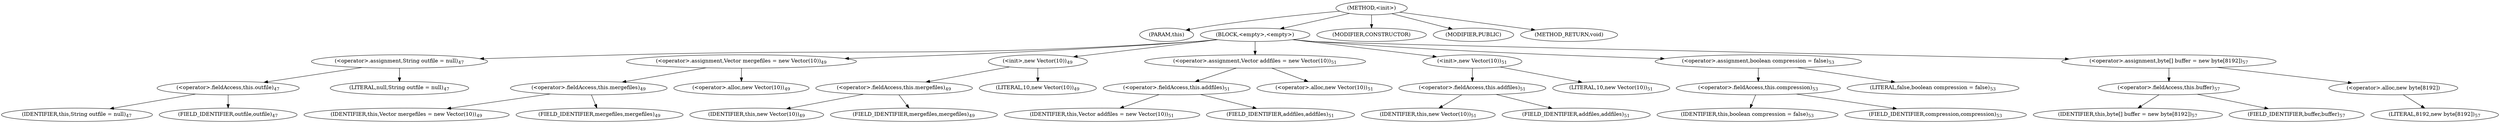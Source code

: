 digraph "&lt;init&gt;" {  
"945" [label = <(METHOD,&lt;init&gt;)> ]
"946" [label = <(PARAM,this)> ]
"947" [label = <(BLOCK,&lt;empty&gt;,&lt;empty&gt;)> ]
"948" [label = <(&lt;operator&gt;.assignment,String outfile = null)<SUB>47</SUB>> ]
"949" [label = <(&lt;operator&gt;.fieldAccess,this.outfile)<SUB>47</SUB>> ]
"950" [label = <(IDENTIFIER,this,String outfile = null)<SUB>47</SUB>> ]
"951" [label = <(FIELD_IDENTIFIER,outfile,outfile)<SUB>47</SUB>> ]
"952" [label = <(LITERAL,null,String outfile = null)<SUB>47</SUB>> ]
"953" [label = <(&lt;operator&gt;.assignment,Vector mergefiles = new Vector(10))<SUB>49</SUB>> ]
"954" [label = <(&lt;operator&gt;.fieldAccess,this.mergefiles)<SUB>49</SUB>> ]
"955" [label = <(IDENTIFIER,this,Vector mergefiles = new Vector(10))<SUB>49</SUB>> ]
"956" [label = <(FIELD_IDENTIFIER,mergefiles,mergefiles)<SUB>49</SUB>> ]
"957" [label = <(&lt;operator&gt;.alloc,new Vector(10))<SUB>49</SUB>> ]
"958" [label = <(&lt;init&gt;,new Vector(10))<SUB>49</SUB>> ]
"959" [label = <(&lt;operator&gt;.fieldAccess,this.mergefiles)<SUB>49</SUB>> ]
"960" [label = <(IDENTIFIER,this,new Vector(10))<SUB>49</SUB>> ]
"961" [label = <(FIELD_IDENTIFIER,mergefiles,mergefiles)<SUB>49</SUB>> ]
"962" [label = <(LITERAL,10,new Vector(10))<SUB>49</SUB>> ]
"963" [label = <(&lt;operator&gt;.assignment,Vector addfiles = new Vector(10))<SUB>51</SUB>> ]
"964" [label = <(&lt;operator&gt;.fieldAccess,this.addfiles)<SUB>51</SUB>> ]
"965" [label = <(IDENTIFIER,this,Vector addfiles = new Vector(10))<SUB>51</SUB>> ]
"966" [label = <(FIELD_IDENTIFIER,addfiles,addfiles)<SUB>51</SUB>> ]
"967" [label = <(&lt;operator&gt;.alloc,new Vector(10))<SUB>51</SUB>> ]
"968" [label = <(&lt;init&gt;,new Vector(10))<SUB>51</SUB>> ]
"969" [label = <(&lt;operator&gt;.fieldAccess,this.addfiles)<SUB>51</SUB>> ]
"970" [label = <(IDENTIFIER,this,new Vector(10))<SUB>51</SUB>> ]
"971" [label = <(FIELD_IDENTIFIER,addfiles,addfiles)<SUB>51</SUB>> ]
"972" [label = <(LITERAL,10,new Vector(10))<SUB>51</SUB>> ]
"973" [label = <(&lt;operator&gt;.assignment,boolean compression = false)<SUB>53</SUB>> ]
"974" [label = <(&lt;operator&gt;.fieldAccess,this.compression)<SUB>53</SUB>> ]
"975" [label = <(IDENTIFIER,this,boolean compression = false)<SUB>53</SUB>> ]
"976" [label = <(FIELD_IDENTIFIER,compression,compression)<SUB>53</SUB>> ]
"977" [label = <(LITERAL,false,boolean compression = false)<SUB>53</SUB>> ]
"978" [label = <(&lt;operator&gt;.assignment,byte[] buffer = new byte[8192])<SUB>57</SUB>> ]
"979" [label = <(&lt;operator&gt;.fieldAccess,this.buffer)<SUB>57</SUB>> ]
"980" [label = <(IDENTIFIER,this,byte[] buffer = new byte[8192])<SUB>57</SUB>> ]
"981" [label = <(FIELD_IDENTIFIER,buffer,buffer)<SUB>57</SUB>> ]
"982" [label = <(&lt;operator&gt;.alloc,new byte[8192])> ]
"983" [label = <(LITERAL,8192,new byte[8192])<SUB>57</SUB>> ]
"984" [label = <(MODIFIER,CONSTRUCTOR)> ]
"985" [label = <(MODIFIER,PUBLIC)> ]
"986" [label = <(METHOD_RETURN,void)> ]
  "945" -> "946" 
  "945" -> "947" 
  "945" -> "984" 
  "945" -> "985" 
  "945" -> "986" 
  "947" -> "948" 
  "947" -> "953" 
  "947" -> "958" 
  "947" -> "963" 
  "947" -> "968" 
  "947" -> "973" 
  "947" -> "978" 
  "948" -> "949" 
  "948" -> "952" 
  "949" -> "950" 
  "949" -> "951" 
  "953" -> "954" 
  "953" -> "957" 
  "954" -> "955" 
  "954" -> "956" 
  "958" -> "959" 
  "958" -> "962" 
  "959" -> "960" 
  "959" -> "961" 
  "963" -> "964" 
  "963" -> "967" 
  "964" -> "965" 
  "964" -> "966" 
  "968" -> "969" 
  "968" -> "972" 
  "969" -> "970" 
  "969" -> "971" 
  "973" -> "974" 
  "973" -> "977" 
  "974" -> "975" 
  "974" -> "976" 
  "978" -> "979" 
  "978" -> "982" 
  "979" -> "980" 
  "979" -> "981" 
  "982" -> "983" 
}
